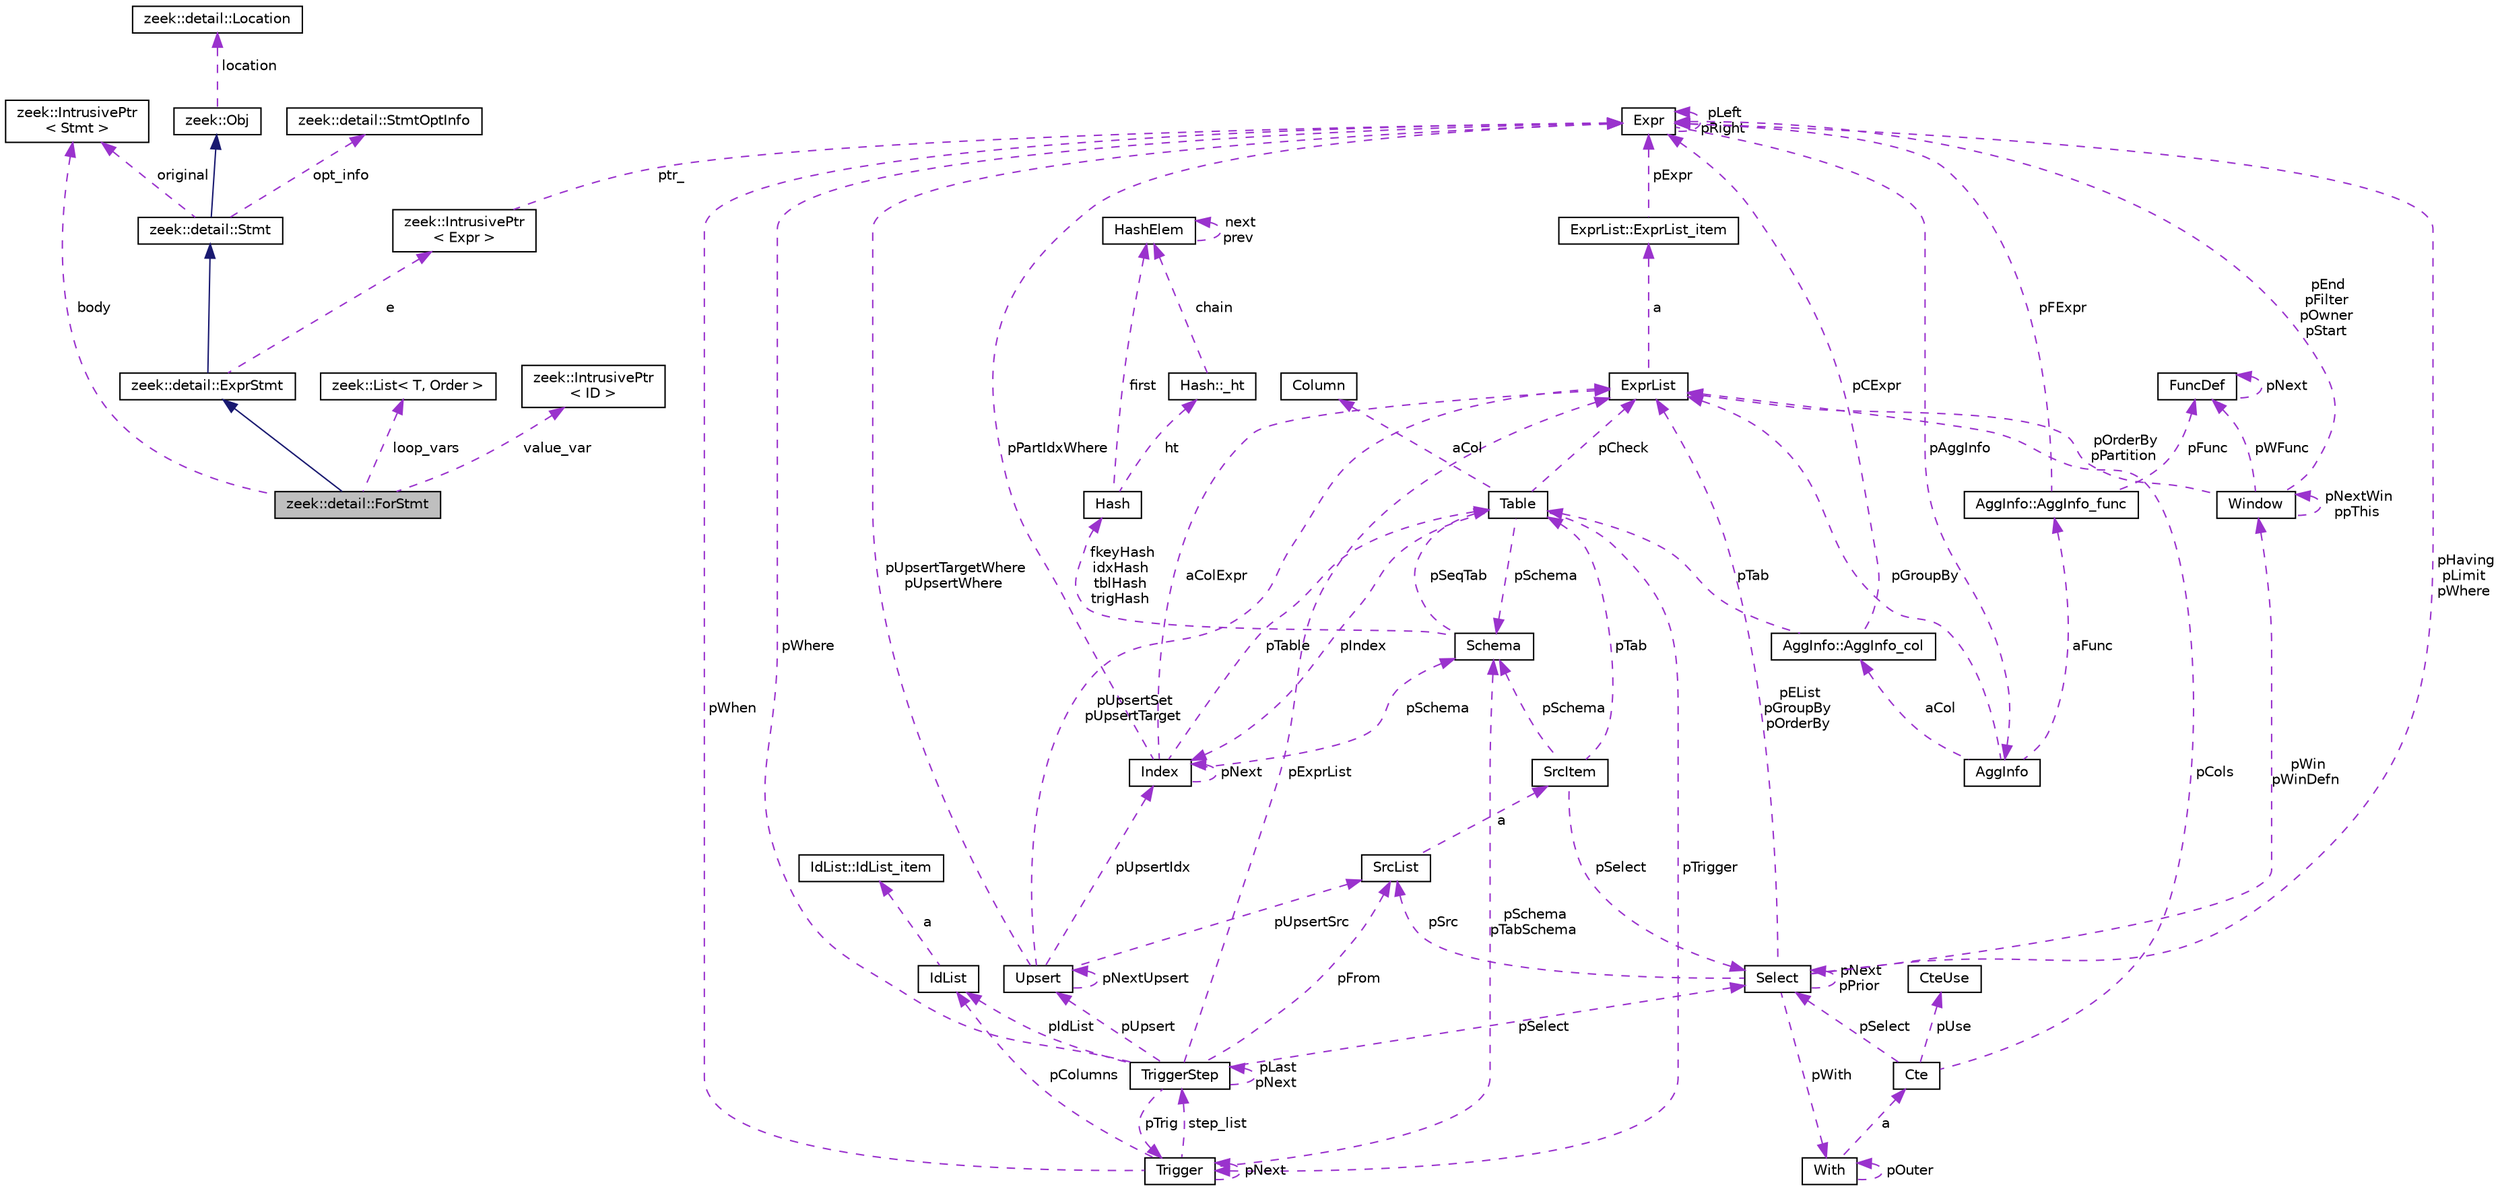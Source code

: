 digraph "zeek::detail::ForStmt"
{
 // LATEX_PDF_SIZE
  edge [fontname="Helvetica",fontsize="10",labelfontname="Helvetica",labelfontsize="10"];
  node [fontname="Helvetica",fontsize="10",shape=record];
  Node1 [label="zeek::detail::ForStmt",height=0.2,width=0.4,color="black", fillcolor="grey75", style="filled", fontcolor="black",tooltip=" "];
  Node2 -> Node1 [dir="back",color="midnightblue",fontsize="10",style="solid",fontname="Helvetica"];
  Node2 [label="zeek::detail::ExprStmt",height=0.2,width=0.4,color="black", fillcolor="white", style="filled",URL="$d6/df8/classzeek_1_1detail_1_1ExprStmt.html",tooltip=" "];
  Node3 -> Node2 [dir="back",color="midnightblue",fontsize="10",style="solid",fontname="Helvetica"];
  Node3 [label="zeek::detail::Stmt",height=0.2,width=0.4,color="black", fillcolor="white", style="filled",URL="$d2/df8/classzeek_1_1detail_1_1Stmt.html",tooltip=" "];
  Node4 -> Node3 [dir="back",color="midnightblue",fontsize="10",style="solid",fontname="Helvetica"];
  Node4 [label="zeek::Obj",height=0.2,width=0.4,color="black", fillcolor="white", style="filled",URL="$dd/df1/classzeek_1_1Obj.html",tooltip=" "];
  Node5 -> Node4 [dir="back",color="darkorchid3",fontsize="10",style="dashed",label=" location" ,fontname="Helvetica"];
  Node5 [label="zeek::detail::Location",height=0.2,width=0.4,color="black", fillcolor="white", style="filled",URL="$d5/d1d/classzeek_1_1detail_1_1Location.html",tooltip=" "];
  Node6 -> Node3 [dir="back",color="darkorchid3",fontsize="10",style="dashed",label=" original" ,fontname="Helvetica"];
  Node6 [label="zeek::IntrusivePtr\l\< Stmt \>",height=0.2,width=0.4,color="black", fillcolor="white", style="filled",URL="$d6/dba/classzeek_1_1IntrusivePtr.html",tooltip=" "];
  Node7 -> Node3 [dir="back",color="darkorchid3",fontsize="10",style="dashed",label=" opt_info" ,fontname="Helvetica"];
  Node7 [label="zeek::detail::StmtOptInfo",height=0.2,width=0.4,color="black", fillcolor="white", style="filled",URL="$d2/d12/namespacezeek_1_1detail.html#dd/dee/classzeek_1_1detail_1_1StmtOptInfo",tooltip=" "];
  Node8 -> Node2 [dir="back",color="darkorchid3",fontsize="10",style="dashed",label=" e" ,fontname="Helvetica"];
  Node8 [label="zeek::IntrusivePtr\l\< Expr \>",height=0.2,width=0.4,color="black", fillcolor="white", style="filled",URL="$d6/dba/classzeek_1_1IntrusivePtr.html",tooltip=" "];
  Node9 -> Node8 [dir="back",color="darkorchid3",fontsize="10",style="dashed",label=" ptr_" ,fontname="Helvetica"];
  Node9 [label="Expr",height=0.2,width=0.4,color="black", fillcolor="white", style="filled",URL="$db/d1b/sqlite3_8c.html#d4/dfb/structExpr",tooltip=" "];
  Node9 -> Node9 [dir="back",color="darkorchid3",fontsize="10",style="dashed",label=" pLeft\npRight" ,fontname="Helvetica"];
  Node10 -> Node9 [dir="back",color="darkorchid3",fontsize="10",style="dashed",label=" pAggInfo" ,fontname="Helvetica"];
  Node10 [label="AggInfo",height=0.2,width=0.4,color="black", fillcolor="white", style="filled",URL="$db/d1b/sqlite3_8c.html#d2/dc8/structAggInfo",tooltip=" "];
  Node11 -> Node10 [dir="back",color="darkorchid3",fontsize="10",style="dashed",label=" pGroupBy" ,fontname="Helvetica"];
  Node11 [label="ExprList",height=0.2,width=0.4,color="black", fillcolor="white", style="filled",URL="$db/d1b/sqlite3_8c.html#d5/d5c/structExprList",tooltip=" "];
  Node12 -> Node11 [dir="back",color="darkorchid3",fontsize="10",style="dashed",label=" a" ,fontname="Helvetica"];
  Node12 [label="ExprList::ExprList_item",height=0.2,width=0.4,color="black", fillcolor="white", style="filled",URL="$db/d1b/sqlite3_8c.html#d8/dae/structExprList_1_1ExprList__item",tooltip=" "];
  Node9 -> Node12 [dir="back",color="darkorchid3",fontsize="10",style="dashed",label=" pExpr" ,fontname="Helvetica"];
  Node13 -> Node10 [dir="back",color="darkorchid3",fontsize="10",style="dashed",label=" aCol" ,fontname="Helvetica"];
  Node13 [label="AggInfo::AggInfo_col",height=0.2,width=0.4,color="black", fillcolor="white", style="filled",URL="$db/d1b/sqlite3_8c.html#d6/d3a/structAggInfo_1_1AggInfo__col",tooltip=" "];
  Node14 -> Node13 [dir="back",color="darkorchid3",fontsize="10",style="dashed",label=" pTab" ,fontname="Helvetica"];
  Node14 [label="Table",height=0.2,width=0.4,color="black", fillcolor="white", style="filled",URL="$db/d1b/sqlite3_8c.html#dc/dcb/structTable",tooltip=" "];
  Node15 -> Node14 [dir="back",color="darkorchid3",fontsize="10",style="dashed",label=" aCol" ,fontname="Helvetica"];
  Node15 [label="Column",height=0.2,width=0.4,color="black", fillcolor="white", style="filled",URL="$db/d1b/sqlite3_8c.html#dc/dc1/structColumn",tooltip=" "];
  Node16 -> Node14 [dir="back",color="darkorchid3",fontsize="10",style="dashed",label=" pIndex" ,fontname="Helvetica"];
  Node16 [label="Index",height=0.2,width=0.4,color="black", fillcolor="white", style="filled",URL="$db/d1b/sqlite3_8c.html#df/d86/structIndex",tooltip=" "];
  Node14 -> Node16 [dir="back",color="darkorchid3",fontsize="10",style="dashed",label=" pTable" ,fontname="Helvetica"];
  Node16 -> Node16 [dir="back",color="darkorchid3",fontsize="10",style="dashed",label=" pNext" ,fontname="Helvetica"];
  Node17 -> Node16 [dir="back",color="darkorchid3",fontsize="10",style="dashed",label=" pSchema" ,fontname="Helvetica"];
  Node17 [label="Schema",height=0.2,width=0.4,color="black", fillcolor="white", style="filled",URL="$db/d1b/sqlite3_8c.html#d8/db0/structSchema",tooltip=" "];
  Node18 -> Node17 [dir="back",color="darkorchid3",fontsize="10",style="dashed",label=" fkeyHash\nidxHash\ntblHash\ntrigHash" ,fontname="Helvetica"];
  Node18 [label="Hash",height=0.2,width=0.4,color="black", fillcolor="white", style="filled",URL="$db/d1b/sqlite3_8c.html#d1/dbe/structHash",tooltip=" "];
  Node19 -> Node18 [dir="back",color="darkorchid3",fontsize="10",style="dashed",label=" first" ,fontname="Helvetica"];
  Node19 [label="HashElem",height=0.2,width=0.4,color="black", fillcolor="white", style="filled",URL="$db/d1b/sqlite3_8c.html#da/d21/structHashElem",tooltip=" "];
  Node19 -> Node19 [dir="back",color="darkorchid3",fontsize="10",style="dashed",label=" next\nprev" ,fontname="Helvetica"];
  Node20 -> Node18 [dir="back",color="darkorchid3",fontsize="10",style="dashed",label=" ht" ,fontname="Helvetica"];
  Node20 [label="Hash::_ht",height=0.2,width=0.4,color="black", fillcolor="white", style="filled",URL="$db/d1b/sqlite3_8c.html#d7/d1f/structHash_1_1__ht",tooltip=" "];
  Node19 -> Node20 [dir="back",color="darkorchid3",fontsize="10",style="dashed",label=" chain" ,fontname="Helvetica"];
  Node14 -> Node17 [dir="back",color="darkorchid3",fontsize="10",style="dashed",label=" pSeqTab" ,fontname="Helvetica"];
  Node9 -> Node16 [dir="back",color="darkorchid3",fontsize="10",style="dashed",label=" pPartIdxWhere" ,fontname="Helvetica"];
  Node11 -> Node16 [dir="back",color="darkorchid3",fontsize="10",style="dashed",label=" aColExpr" ,fontname="Helvetica"];
  Node11 -> Node14 [dir="back",color="darkorchid3",fontsize="10",style="dashed",label=" pCheck" ,fontname="Helvetica"];
  Node21 -> Node14 [dir="back",color="darkorchid3",fontsize="10",style="dashed",label=" pTrigger" ,fontname="Helvetica"];
  Node21 [label="Trigger",height=0.2,width=0.4,color="black", fillcolor="white", style="filled",URL="$db/d1b/sqlite3_8c.html#dc/d15/structTrigger",tooltip=" "];
  Node9 -> Node21 [dir="back",color="darkorchid3",fontsize="10",style="dashed",label=" pWhen" ,fontname="Helvetica"];
  Node22 -> Node21 [dir="back",color="darkorchid3",fontsize="10",style="dashed",label=" pColumns" ,fontname="Helvetica"];
  Node22 [label="IdList",height=0.2,width=0.4,color="black", fillcolor="white", style="filled",URL="$db/d1b/sqlite3_8c.html#da/d69/structIdList",tooltip=" "];
  Node23 -> Node22 [dir="back",color="darkorchid3",fontsize="10",style="dashed",label=" a" ,fontname="Helvetica"];
  Node23 [label="IdList::IdList_item",height=0.2,width=0.4,color="black", fillcolor="white", style="filled",URL="$db/d1b/sqlite3_8c.html#d4/dc3/structIdList_1_1IdList__item",tooltip=" "];
  Node17 -> Node21 [dir="back",color="darkorchid3",fontsize="10",style="dashed",label=" pSchema\npTabSchema" ,fontname="Helvetica"];
  Node24 -> Node21 [dir="back",color="darkorchid3",fontsize="10",style="dashed",label=" step_list" ,fontname="Helvetica"];
  Node24 [label="TriggerStep",height=0.2,width=0.4,color="black", fillcolor="white", style="filled",URL="$db/d1b/sqlite3_8c.html#d5/da5/structTriggerStep",tooltip=" "];
  Node21 -> Node24 [dir="back",color="darkorchid3",fontsize="10",style="dashed",label=" pTrig" ,fontname="Helvetica"];
  Node25 -> Node24 [dir="back",color="darkorchid3",fontsize="10",style="dashed",label=" pSelect" ,fontname="Helvetica"];
  Node25 [label="Select",height=0.2,width=0.4,color="black", fillcolor="white", style="filled",URL="$db/d1b/sqlite3_8c.html#dd/d39/structSelect",tooltip=" "];
  Node11 -> Node25 [dir="back",color="darkorchid3",fontsize="10",style="dashed",label=" pEList\npGroupBy\npOrderBy" ,fontname="Helvetica"];
  Node26 -> Node25 [dir="back",color="darkorchid3",fontsize="10",style="dashed",label=" pSrc" ,fontname="Helvetica"];
  Node26 [label="SrcList",height=0.2,width=0.4,color="black", fillcolor="white", style="filled",URL="$db/d1b/sqlite3_8c.html#de/deb/structSrcList",tooltip=" "];
  Node27 -> Node26 [dir="back",color="darkorchid3",fontsize="10",style="dashed",label=" a" ,fontname="Helvetica"];
  Node27 [label="SrcItem",height=0.2,width=0.4,color="black", fillcolor="white", style="filled",URL="$db/d1b/sqlite3_8c.html#d0/d26/structSrcItem",tooltip=" "];
  Node17 -> Node27 [dir="back",color="darkorchid3",fontsize="10",style="dashed",label=" pSchema" ,fontname="Helvetica"];
  Node14 -> Node27 [dir="back",color="darkorchid3",fontsize="10",style="dashed",label=" pTab" ,fontname="Helvetica"];
  Node25 -> Node27 [dir="back",color="darkorchid3",fontsize="10",style="dashed",label=" pSelect" ,fontname="Helvetica"];
  Node9 -> Node25 [dir="back",color="darkorchid3",fontsize="10",style="dashed",label=" pHaving\npLimit\npWhere" ,fontname="Helvetica"];
  Node25 -> Node25 [dir="back",color="darkorchid3",fontsize="10",style="dashed",label=" pNext\npPrior" ,fontname="Helvetica"];
  Node28 -> Node25 [dir="back",color="darkorchid3",fontsize="10",style="dashed",label=" pWith" ,fontname="Helvetica"];
  Node28 [label="With",height=0.2,width=0.4,color="black", fillcolor="white", style="filled",URL="$db/d1b/sqlite3_8c.html#df/d70/structWith",tooltip=" "];
  Node28 -> Node28 [dir="back",color="darkorchid3",fontsize="10",style="dashed",label=" pOuter" ,fontname="Helvetica"];
  Node29 -> Node28 [dir="back",color="darkorchid3",fontsize="10",style="dashed",label=" a" ,fontname="Helvetica"];
  Node29 [label="Cte",height=0.2,width=0.4,color="black", fillcolor="white", style="filled",URL="$db/d1b/sqlite3_8c.html#da/dbd/structCte",tooltip=" "];
  Node11 -> Node29 [dir="back",color="darkorchid3",fontsize="10",style="dashed",label=" pCols" ,fontname="Helvetica"];
  Node25 -> Node29 [dir="back",color="darkorchid3",fontsize="10",style="dashed",label=" pSelect" ,fontname="Helvetica"];
  Node30 -> Node29 [dir="back",color="darkorchid3",fontsize="10",style="dashed",label=" pUse" ,fontname="Helvetica"];
  Node30 [label="CteUse",height=0.2,width=0.4,color="black", fillcolor="white", style="filled",URL="$db/d1b/sqlite3_8c.html#d1/d27/structCteUse",tooltip=" "];
  Node31 -> Node25 [dir="back",color="darkorchid3",fontsize="10",style="dashed",label=" pWin\npWinDefn" ,fontname="Helvetica"];
  Node31 [label="Window",height=0.2,width=0.4,color="black", fillcolor="white", style="filled",URL="$db/d1b/sqlite3_8c.html#d6/d08/structWindow",tooltip=" "];
  Node11 -> Node31 [dir="back",color="darkorchid3",fontsize="10",style="dashed",label=" pOrderBy\npPartition" ,fontname="Helvetica"];
  Node9 -> Node31 [dir="back",color="darkorchid3",fontsize="10",style="dashed",label=" pEnd\npFilter\npOwner\npStart" ,fontname="Helvetica"];
  Node31 -> Node31 [dir="back",color="darkorchid3",fontsize="10",style="dashed",label=" pNextWin\nppThis" ,fontname="Helvetica"];
  Node32 -> Node31 [dir="back",color="darkorchid3",fontsize="10",style="dashed",label=" pWFunc" ,fontname="Helvetica"];
  Node32 [label="FuncDef",height=0.2,width=0.4,color="black", fillcolor="white", style="filled",URL="$d1/d3a/structFuncDef.html",tooltip=" "];
  Node32 -> Node32 [dir="back",color="darkorchid3",fontsize="10",style="dashed",label=" pNext" ,fontname="Helvetica"];
  Node26 -> Node24 [dir="back",color="darkorchid3",fontsize="10",style="dashed",label=" pFrom" ,fontname="Helvetica"];
  Node9 -> Node24 [dir="back",color="darkorchid3",fontsize="10",style="dashed",label=" pWhere" ,fontname="Helvetica"];
  Node11 -> Node24 [dir="back",color="darkorchid3",fontsize="10",style="dashed",label=" pExprList" ,fontname="Helvetica"];
  Node22 -> Node24 [dir="back",color="darkorchid3",fontsize="10",style="dashed",label=" pIdList" ,fontname="Helvetica"];
  Node33 -> Node24 [dir="back",color="darkorchid3",fontsize="10",style="dashed",label=" pUpsert" ,fontname="Helvetica"];
  Node33 [label="Upsert",height=0.2,width=0.4,color="black", fillcolor="white", style="filled",URL="$db/d1b/sqlite3_8c.html#da/d8e/structUpsert",tooltip=" "];
  Node11 -> Node33 [dir="back",color="darkorchid3",fontsize="10",style="dashed",label=" pUpsertSet\npUpsertTarget" ,fontname="Helvetica"];
  Node9 -> Node33 [dir="back",color="darkorchid3",fontsize="10",style="dashed",label=" pUpsertTargetWhere\npUpsertWhere" ,fontname="Helvetica"];
  Node33 -> Node33 [dir="back",color="darkorchid3",fontsize="10",style="dashed",label=" pNextUpsert" ,fontname="Helvetica"];
  Node16 -> Node33 [dir="back",color="darkorchid3",fontsize="10",style="dashed",label=" pUpsertIdx" ,fontname="Helvetica"];
  Node26 -> Node33 [dir="back",color="darkorchid3",fontsize="10",style="dashed",label=" pUpsertSrc" ,fontname="Helvetica"];
  Node24 -> Node24 [dir="back",color="darkorchid3",fontsize="10",style="dashed",label=" pLast\npNext" ,fontname="Helvetica"];
  Node21 -> Node21 [dir="back",color="darkorchid3",fontsize="10",style="dashed",label=" pNext" ,fontname="Helvetica"];
  Node17 -> Node14 [dir="back",color="darkorchid3",fontsize="10",style="dashed",label=" pSchema" ,fontname="Helvetica"];
  Node9 -> Node13 [dir="back",color="darkorchid3",fontsize="10",style="dashed",label=" pCExpr" ,fontname="Helvetica"];
  Node34 -> Node10 [dir="back",color="darkorchid3",fontsize="10",style="dashed",label=" aFunc" ,fontname="Helvetica"];
  Node34 [label="AggInfo::AggInfo_func",height=0.2,width=0.4,color="black", fillcolor="white", style="filled",URL="$db/d1b/sqlite3_8c.html#d3/d2e/structAggInfo_1_1AggInfo__func",tooltip=" "];
  Node9 -> Node34 [dir="back",color="darkorchid3",fontsize="10",style="dashed",label=" pFExpr" ,fontname="Helvetica"];
  Node32 -> Node34 [dir="back",color="darkorchid3",fontsize="10",style="dashed",label=" pFunc" ,fontname="Helvetica"];
  Node35 -> Node1 [dir="back",color="darkorchid3",fontsize="10",style="dashed",label=" loop_vars" ,fontname="Helvetica"];
  Node35 [label="zeek::List\< T, Order \>",height=0.2,width=0.4,color="black", fillcolor="white", style="filled",URL="$d2/d8d/classzeek_1_1List.html",tooltip=" "];
  Node6 -> Node1 [dir="back",color="darkorchid3",fontsize="10",style="dashed",label=" body" ,fontname="Helvetica"];
  Node36 -> Node1 [dir="back",color="darkorchid3",fontsize="10",style="dashed",label=" value_var" ,fontname="Helvetica"];
  Node36 [label="zeek::IntrusivePtr\l\< ID \>",height=0.2,width=0.4,color="black", fillcolor="white", style="filled",URL="$d6/dba/classzeek_1_1IntrusivePtr.html",tooltip=" "];
}

